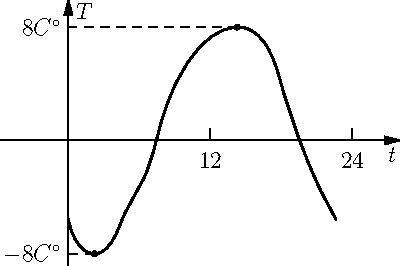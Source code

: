 size(200);
import graph;
path p=(0,-38.8378695475003).. controls (0.512929545739,-42.7529180958003) and (1.87834547485,-46.5078119008003)
 ..(4,-49.8378695475003).. controls (6.32159496965,-53.4817451123003) and (9.8700074927,-56.5387210983003)
 ..(14,-55.8378695475003).. controls (15.495892917,-55.5840194815003) and (16.8296170486,-54.8017374386003)
 ..(18,-53.8378695475003).. controls (22.8230711036,-49.8658334141003) and (24.5229106987,-43.5401087445003)
 ..(27,-37.8378695475003).. controls (30.1524327588,-30.5809952663003) and (34.804855165,-24.0755906411403)
 ..(38,-16.8378695475003).. controls (41.2439511436,-9.48959119669026) and (42.9051357424,-1.58594946960027)
 ..(45,6.16213045249973).. controls (49.0758258877,21.2370092244997) and (54.986355594,36.0675188641997)
 ..(66,47.1621304524997).. controls (72.0376824786,53.2441991596997) and (80.0742389665,57.8304364383997)
 ..(88,55.1621304524997).. controls (92.3858474632,53.6855803786997) and (95.6070996006,50.1275060233997)
 ..(98,46.1621304524997).. controls (102.05663786,39.4397057859997) and (103.855859942,31.7016726105997)
 ..(106,24.1621304524997).. controls (108.307662004,16.0475882620997) and (111.058024927,8.06840696829973)
 ..(114,0.162130452499735).. controls (117.023935844,-7.96440779110027) and (120.251973565,-16.0181614318903)
 ..(124,-23.8378695475003).. controls (126.45038919,-28.9502476393003) and (129.119522206,-33.9548720445003)
  ..(132,-38.8378695475003);

draw(p,linewidth(1));

real t1=maxtimes(p)[1];
pair T=point(p,t1);
draw(T--(0,T.y),dashed);
dot(T);

real t2=mintimes(p)[1];
pair B=point(p,t2);
draw(B--(0,B.y),dashed);
dot(B);
label("$8C^{\circ}$",(0,T.y),W);
label("$-8C^{\circ}$",(0,B.y),W);
xtick("$12$",70);
xtick("$24$",140);
xlimits(-20,160);
ylimits(B.y-4,T.y+8);
xaxis("$t$",Arrow());
yaxis(Label("$T$",align=E),Arrow());
